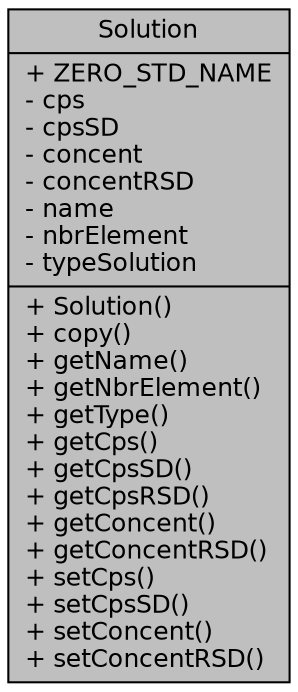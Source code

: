 digraph "Solution"
{
 // INTERACTIVE_SVG=YES
  edge [fontname="Helvetica",fontsize="12",labelfontname="Helvetica",labelfontsize="12"];
  node [fontname="Helvetica",fontsize="12",shape=record];
  Node1 [label="{Solution\n|+ ZERO_STD_NAME\l- cps\l- cpsSD\l- concent\l- concentRSD\l- name\l- nbrElement\l- typeSolution\l|+ Solution()\l+ copy()\l+ getName()\l+ getNbrElement()\l+ getType()\l+ getCps()\l+ getCpsSD()\l+ getCpsRSD()\l+ getConcent()\l+ getConcentRSD()\l+ setCps()\l+ setCpsSD()\l+ setConcent()\l+ setConcentRSD()\l}",height=0.2,width=0.4,color="black", fillcolor="grey75", style="filled" fontcolor="black"];
}
